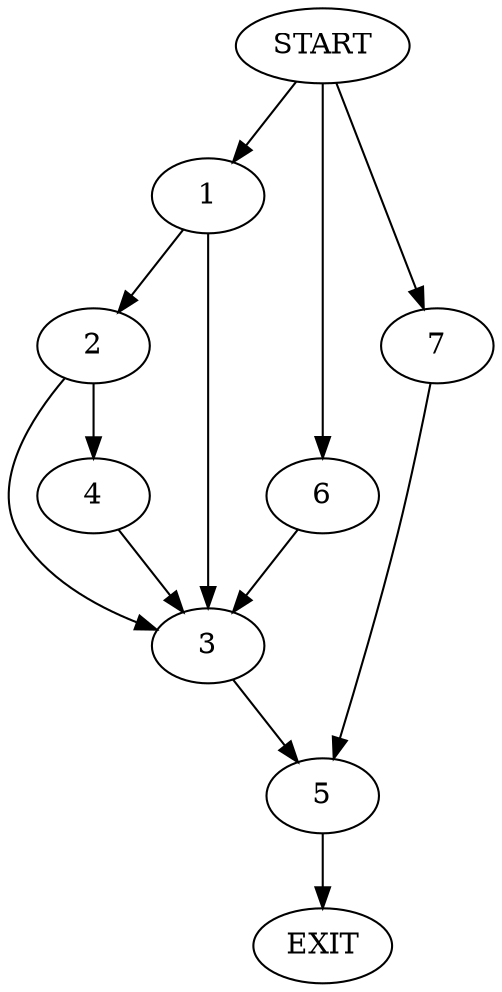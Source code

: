 digraph {
0 [label="START"]
8 [label="EXIT"]
0 -> 1
1 -> 2
1 -> 3
2 -> 3
2 -> 4
3 -> 5
4 -> 3
0 -> 6
6 -> 3
5 -> 8
0 -> 7
7 -> 5
}
